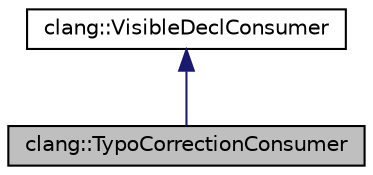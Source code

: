 digraph "clang::TypoCorrectionConsumer"
{
 // LATEX_PDF_SIZE
  bgcolor="transparent";
  edge [fontname="Helvetica",fontsize="10",labelfontname="Helvetica",labelfontsize="10"];
  node [fontname="Helvetica",fontsize="10",shape=record];
  Node1 [label="clang::TypoCorrectionConsumer",height=0.2,width=0.4,color="black", fillcolor="grey75", style="filled", fontcolor="black",tooltip=" "];
  Node2 -> Node1 [dir="back",color="midnightblue",fontsize="10",style="solid",fontname="Helvetica"];
  Node2 [label="clang::VisibleDeclConsumer",height=0.2,width=0.4,color="black",URL="$classclang_1_1VisibleDeclConsumer.html",tooltip="Consumes visible declarations found when searching for all visible names within a given scope or cont..."];
}
